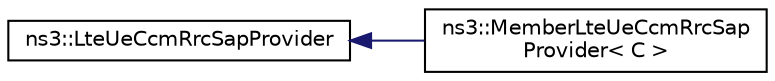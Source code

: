 digraph "Graphical Class Hierarchy"
{
 // LATEX_PDF_SIZE
  edge [fontname="Helvetica",fontsize="10",labelfontname="Helvetica",labelfontsize="10"];
  node [fontname="Helvetica",fontsize="10",shape=record];
  rankdir="LR";
  Node0 [label="ns3::LteUeCcmRrcSapProvider",height=0.2,width=0.4,color="black", fillcolor="white", style="filled",URL="$classns3_1_1_lte_ue_ccm_rrc_sap_provider.html",tooltip="Service Access Point (SAP) offered by the UE component carrier manager to the UE RRC."];
  Node0 -> Node1 [dir="back",color="midnightblue",fontsize="10",style="solid",fontname="Helvetica"];
  Node1 [label="ns3::MemberLteUeCcmRrcSap\lProvider\< C \>",height=0.2,width=0.4,color="black", fillcolor="white", style="filled",URL="$classns3_1_1_member_lte_ue_ccm_rrc_sap_provider.html",tooltip="MemberLteUeCcmRrcSapProvider class."];
}
